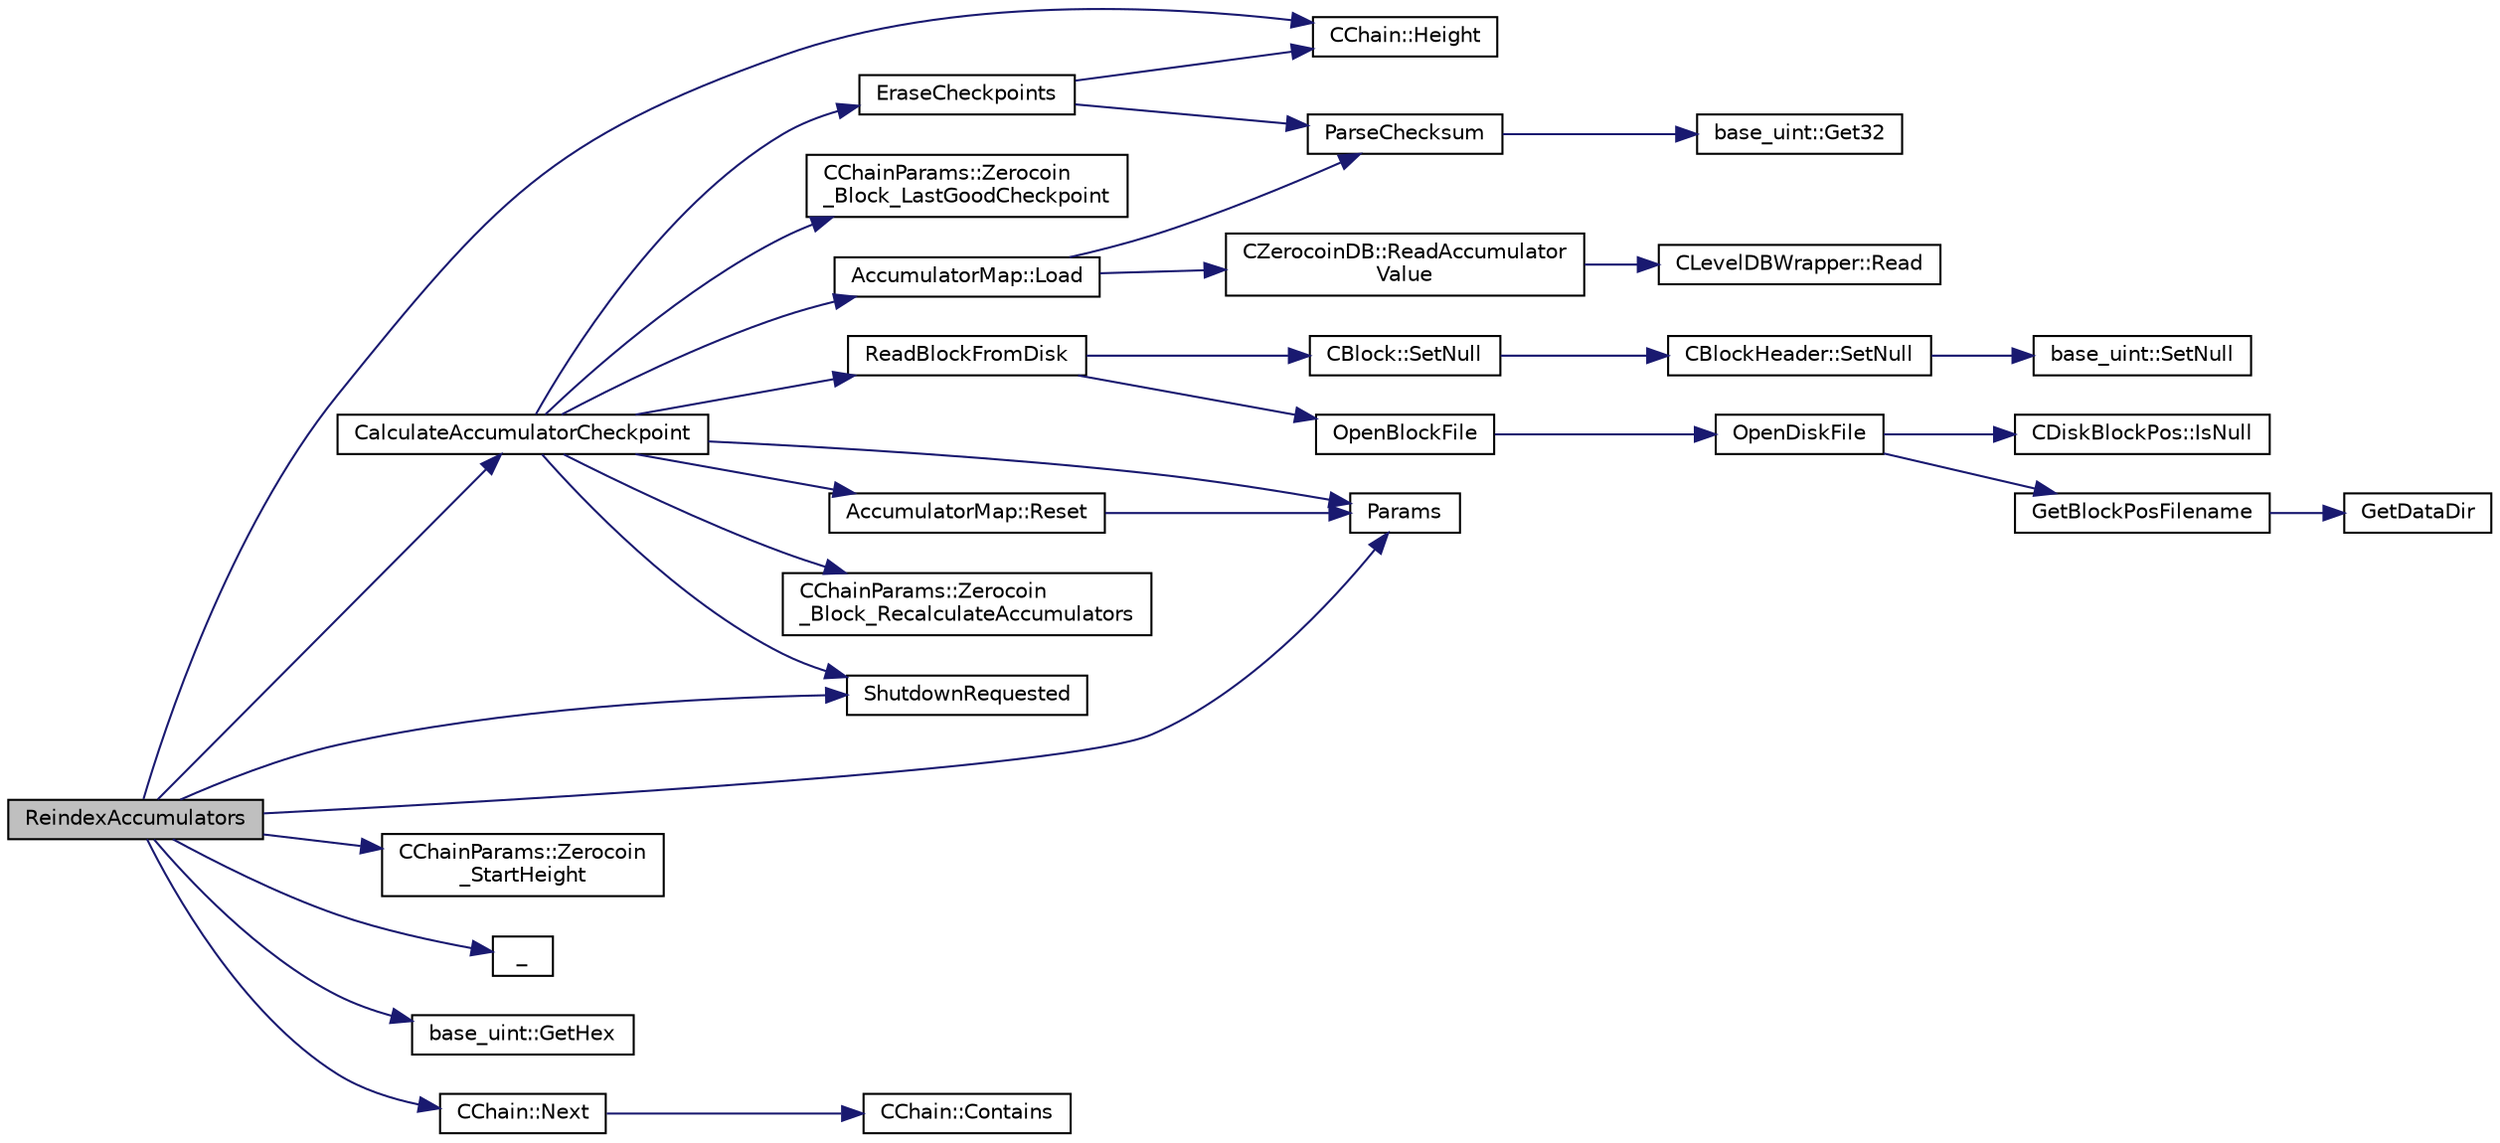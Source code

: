 digraph "ReindexAccumulators"
{
  edge [fontname="Helvetica",fontsize="10",labelfontname="Helvetica",labelfontsize="10"];
  node [fontname="Helvetica",fontsize="10",shape=record];
  rankdir="LR";
  Node1430 [label="ReindexAccumulators",height=0.2,width=0.4,color="black", fillcolor="grey75", style="filled", fontcolor="black"];
  Node1430 -> Node1431 [color="midnightblue",fontsize="10",style="solid",fontname="Helvetica"];
  Node1431 [label="CChain::Height",height=0.2,width=0.4,color="black", fillcolor="white", style="filled",URL="$class_c_chain.html#ad4758bc8872ce065a9579f77c3171d40",tooltip="Return the maximal height in the chain. "];
  Node1430 -> Node1432 [color="midnightblue",fontsize="10",style="solid",fontname="Helvetica"];
  Node1432 [label="Params",height=0.2,width=0.4,color="black", fillcolor="white", style="filled",URL="$chainparams_8cpp.html#ace5c5b706d71a324a417dd2db394fd4a",tooltip="Return the currently selected parameters. "];
  Node1430 -> Node1433 [color="midnightblue",fontsize="10",style="solid",fontname="Helvetica"];
  Node1433 [label="CChainParams::Zerocoin\l_StartHeight",height=0.2,width=0.4,color="black", fillcolor="white", style="filled",URL="$class_c_chain_params.html#a5c3b62573db5b5a6cdaee67d608353e0"];
  Node1430 -> Node1434 [color="midnightblue",fontsize="10",style="solid",fontname="Helvetica"];
  Node1434 [label="ShutdownRequested",height=0.2,width=0.4,color="black", fillcolor="white", style="filled",URL="$init_8cpp.html#a6f201ca9fe6b594f1985c12b4482ea5a"];
  Node1430 -> Node1435 [color="midnightblue",fontsize="10",style="solid",fontname="Helvetica"];
  Node1435 [label="CalculateAccumulatorCheckpoint",height=0.2,width=0.4,color="black", fillcolor="white", style="filled",URL="$accumulators_8cpp.html#a62f6e6ab26cfeebb5b184a41ba770e0e"];
  Node1435 -> Node1432 [color="midnightblue",fontsize="10",style="solid",fontname="Helvetica"];
  Node1435 -> Node1436 [color="midnightblue",fontsize="10",style="solid",fontname="Helvetica"];
  Node1436 [label="AccumulatorMap::Load",height=0.2,width=0.4,color="black", fillcolor="white", style="filled",URL="$class_accumulator_map.html#a555952cd361c42cc880d4e6dc612f5de"];
  Node1436 -> Node1437 [color="midnightblue",fontsize="10",style="solid",fontname="Helvetica"];
  Node1437 [label="ParseChecksum",height=0.2,width=0.4,color="black", fillcolor="white", style="filled",URL="$accumulators_8cpp.html#ad6ef34ee34abca8004d4612196b7577b"];
  Node1437 -> Node1438 [color="midnightblue",fontsize="10",style="solid",fontname="Helvetica"];
  Node1438 [label="base_uint::Get32",height=0.2,width=0.4,color="black", fillcolor="white", style="filled",URL="$classbase__uint.html#ac3d25db757d5e8e3328cf35e81c40850"];
  Node1436 -> Node1439 [color="midnightblue",fontsize="10",style="solid",fontname="Helvetica"];
  Node1439 [label="CZerocoinDB::ReadAccumulator\lValue",height=0.2,width=0.4,color="black", fillcolor="white", style="filled",URL="$class_c_zerocoin_d_b.html#a8eb79c950d83952e2db1177c574addb5"];
  Node1439 -> Node1440 [color="midnightblue",fontsize="10",style="solid",fontname="Helvetica"];
  Node1440 [label="CLevelDBWrapper::Read",height=0.2,width=0.4,color="black", fillcolor="white", style="filled",URL="$class_c_level_d_b_wrapper.html#a0cb51d3b8f042641b2d0aa76c3185527"];
  Node1435 -> Node1441 [color="midnightblue",fontsize="10",style="solid",fontname="Helvetica"];
  Node1441 [label="AccumulatorMap::Reset",height=0.2,width=0.4,color="black", fillcolor="white", style="filled",URL="$class_accumulator_map.html#a82bbe7e99ebf4d39bf40450392b8d772"];
  Node1441 -> Node1432 [color="midnightblue",fontsize="10",style="solid",fontname="Helvetica"];
  Node1435 -> Node1442 [color="midnightblue",fontsize="10",style="solid",fontname="Helvetica"];
  Node1442 [label="CChainParams::Zerocoin\l_Block_RecalculateAccumulators",height=0.2,width=0.4,color="black", fillcolor="white", style="filled",URL="$class_c_chain_params.html#a4dcfed7f6d901fb89a5b77376e9d19f2"];
  Node1435 -> Node1443 [color="midnightblue",fontsize="10",style="solid",fontname="Helvetica"];
  Node1443 [label="CChainParams::Zerocoin\l_Block_LastGoodCheckpoint",height=0.2,width=0.4,color="black", fillcolor="white", style="filled",URL="$class_c_chain_params.html#a7d9e9fc154ad9bfc22f149a2a8903a9f"];
  Node1435 -> Node1444 [color="midnightblue",fontsize="10",style="solid",fontname="Helvetica"];
  Node1444 [label="EraseCheckpoints",height=0.2,width=0.4,color="black", fillcolor="white", style="filled",URL="$accumulators_8cpp.html#a8f11bff48ab4e0bdb5bd5c149bde98b5"];
  Node1444 -> Node1431 [color="midnightblue",fontsize="10",style="solid",fontname="Helvetica"];
  Node1444 -> Node1437 [color="midnightblue",fontsize="10",style="solid",fontname="Helvetica"];
  Node1435 -> Node1434 [color="midnightblue",fontsize="10",style="solid",fontname="Helvetica"];
  Node1435 -> Node1445 [color="midnightblue",fontsize="10",style="solid",fontname="Helvetica"];
  Node1445 [label="ReadBlockFromDisk",height=0.2,width=0.4,color="black", fillcolor="white", style="filled",URL="$main_8cpp.html#a2dc350346749b7da7f4b40c114ee5147"];
  Node1445 -> Node1446 [color="midnightblue",fontsize="10",style="solid",fontname="Helvetica"];
  Node1446 [label="CBlock::SetNull",height=0.2,width=0.4,color="black", fillcolor="white", style="filled",URL="$class_c_block.html#a0410d7ba8d60679c4cf364b82ffffea5"];
  Node1446 -> Node1447 [color="midnightblue",fontsize="10",style="solid",fontname="Helvetica"];
  Node1447 [label="CBlockHeader::SetNull",height=0.2,width=0.4,color="black", fillcolor="white", style="filled",URL="$class_c_block_header.html#ae39c04a4357417d98954a51f53beb78a"];
  Node1447 -> Node1448 [color="midnightblue",fontsize="10",style="solid",fontname="Helvetica"];
  Node1448 [label="base_uint::SetNull",height=0.2,width=0.4,color="black", fillcolor="white", style="filled",URL="$classbase__uint.html#ab7f832a0d48a7da00296497c820ae775"];
  Node1445 -> Node1449 [color="midnightblue",fontsize="10",style="solid",fontname="Helvetica"];
  Node1449 [label="OpenBlockFile",height=0.2,width=0.4,color="black", fillcolor="white", style="filled",URL="$main_8cpp.html#a0d81388930a4ccb6a69b9abdd1ef5097",tooltip="Open a block file (blk?????.dat) "];
  Node1449 -> Node1450 [color="midnightblue",fontsize="10",style="solid",fontname="Helvetica"];
  Node1450 [label="OpenDiskFile",height=0.2,width=0.4,color="black", fillcolor="white", style="filled",URL="$main_8cpp.html#ab15fc61f1d9596ad0aca703ff2c74635"];
  Node1450 -> Node1451 [color="midnightblue",fontsize="10",style="solid",fontname="Helvetica"];
  Node1451 [label="CDiskBlockPos::IsNull",height=0.2,width=0.4,color="black", fillcolor="white", style="filled",URL="$struct_c_disk_block_pos.html#a7dd98fe3f5372d358df61db31899b0af"];
  Node1450 -> Node1452 [color="midnightblue",fontsize="10",style="solid",fontname="Helvetica"];
  Node1452 [label="GetBlockPosFilename",height=0.2,width=0.4,color="black", fillcolor="white", style="filled",URL="$main_8cpp.html#a2f26f074aac584c3398de1dcdac59de9",tooltip="Translation to a filesystem path. "];
  Node1452 -> Node1453 [color="midnightblue",fontsize="10",style="solid",fontname="Helvetica"];
  Node1453 [label="GetDataDir",height=0.2,width=0.4,color="black", fillcolor="white", style="filled",URL="$util_8cpp.html#ab83866a054745d4b30a3948a1b44beba"];
  Node1430 -> Node1454 [color="midnightblue",fontsize="10",style="solid",fontname="Helvetica"];
  Node1454 [label="_",height=0.2,width=0.4,color="black", fillcolor="white", style="filled",URL="$ui__interface_8h.html#aad133bb6103b53cebf03fd01e2f11ba1",tooltip="Translation function: Call Translate signal on UI interface, which returns a boost::optional result..."];
  Node1430 -> Node1455 [color="midnightblue",fontsize="10",style="solid",fontname="Helvetica"];
  Node1455 [label="base_uint::GetHex",height=0.2,width=0.4,color="black", fillcolor="white", style="filled",URL="$classbase__uint.html#ae5e7b7481de91ebead20eebd5d685441"];
  Node1430 -> Node1456 [color="midnightblue",fontsize="10",style="solid",fontname="Helvetica"];
  Node1456 [label="CChain::Next",height=0.2,width=0.4,color="black", fillcolor="white", style="filled",URL="$class_c_chain.html#a3077e83c87e8a974765fa76a57fd040b",tooltip="Find the successor of a block in this chain, or NULL if the given index is not found or is the tip..."];
  Node1456 -> Node1457 [color="midnightblue",fontsize="10",style="solid",fontname="Helvetica"];
  Node1457 [label="CChain::Contains",height=0.2,width=0.4,color="black", fillcolor="white", style="filled",URL="$class_c_chain.html#af1786dc229c215dea7f727c11df2c8dc",tooltip="Efficiently check whether a block is present in this chain. "];
}
